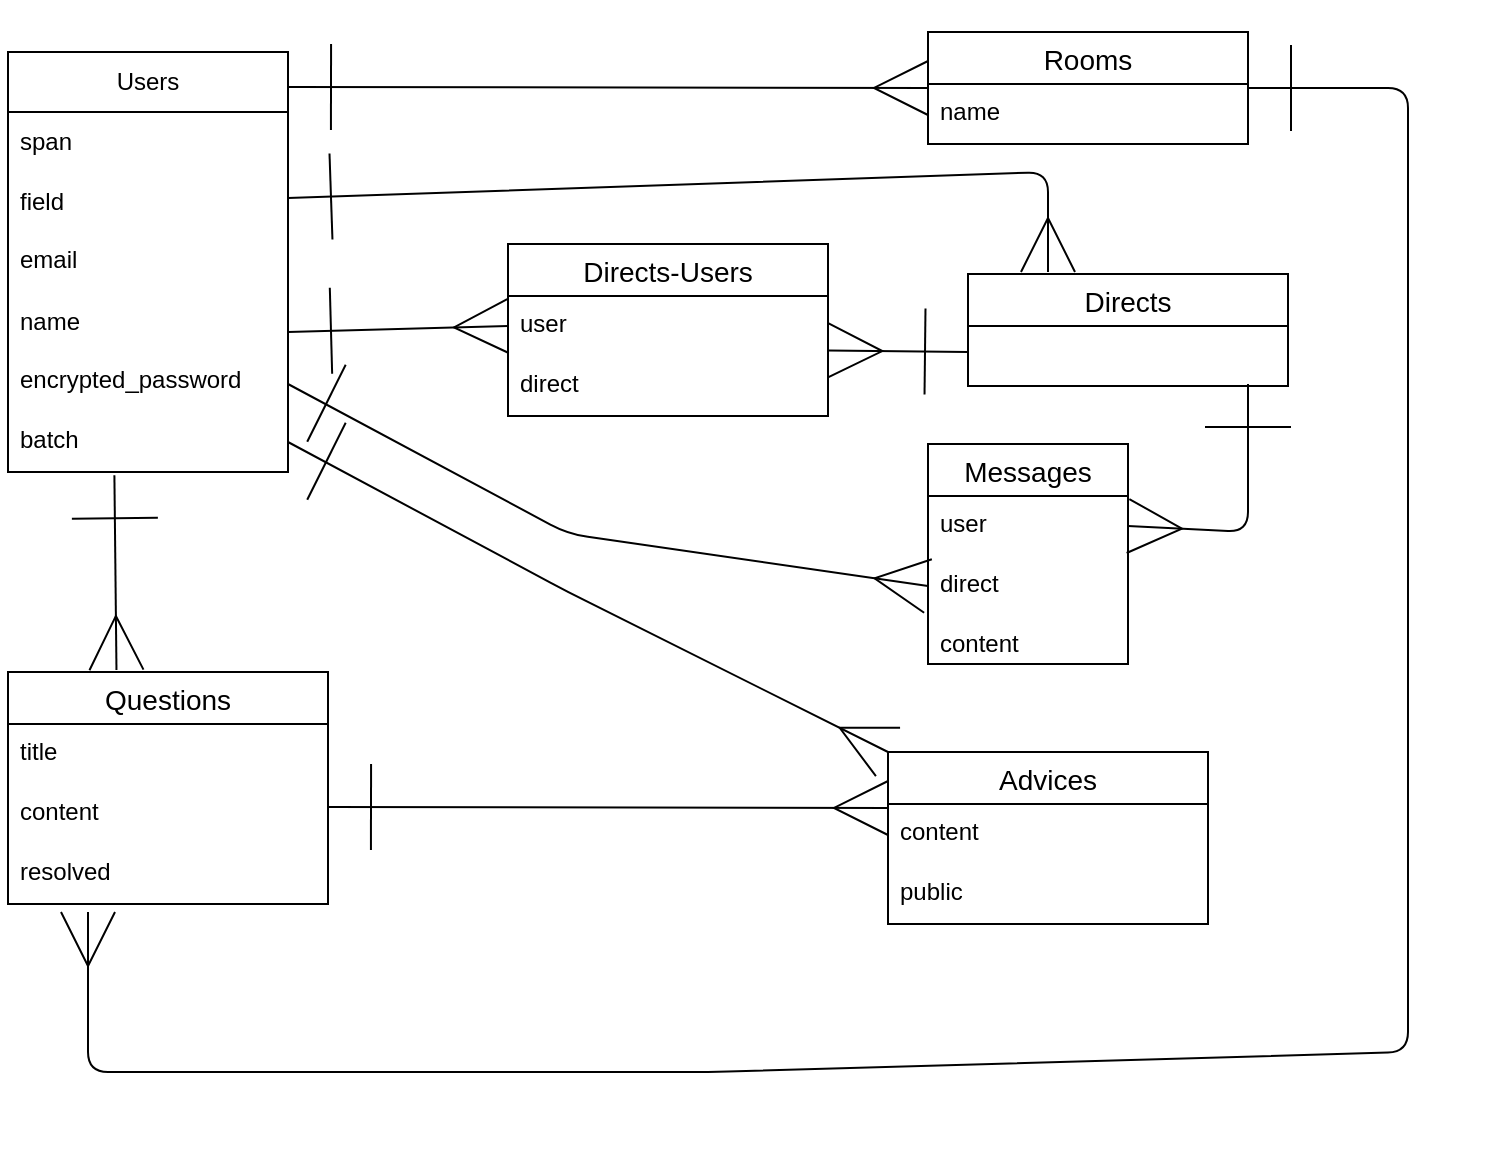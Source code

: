 <mxfile>
    <diagram id="2A7i-quk-qncWkSZUqjW" name="ページ1">
        <mxGraphModel dx="799" dy="563" grid="1" gridSize="10" guides="1" tooltips="1" connect="1" arrows="1" fold="1" page="1" pageScale="1" pageWidth="827" pageHeight="1169" math="0" shadow="0">
            <root>
                <mxCell id="0"/>
                <mxCell id="1" parent="0"/>
                <mxCell id="2" value="Users" style="swimlane;fontStyle=0;childLayout=stackLayout;horizontal=1;startSize=30;horizontalStack=0;resizeParent=1;resizeParentMax=0;resizeLast=0;collapsible=1;marginBottom=0;whiteSpace=wrap;html=1;" parent="1" vertex="1">
                    <mxGeometry x="40" y="30" width="140" height="210" as="geometry"/>
                </mxCell>
                <mxCell id="3" value="span" style="text;strokeColor=none;fillColor=none;align=left;verticalAlign=middle;spacingLeft=4;spacingRight=4;overflow=hidden;points=[[0,0.5],[1,0.5]];portConstraint=eastwest;rotatable=0;whiteSpace=wrap;html=1;" parent="2" vertex="1">
                    <mxGeometry y="30" width="140" height="30" as="geometry"/>
                </mxCell>
                <mxCell id="4" value="field" style="text;strokeColor=none;fillColor=none;align=left;verticalAlign=middle;spacingLeft=4;spacingRight=4;overflow=hidden;points=[[0,0.5],[1,0.5]];portConstraint=eastwest;rotatable=0;whiteSpace=wrap;html=1;" parent="2" vertex="1">
                    <mxGeometry y="60" width="140" height="30" as="geometry"/>
                </mxCell>
                <mxCell id="5" value="email" style="text;strokeColor=none;fillColor=none;spacingLeft=4;spacingRight=4;overflow=hidden;rotatable=0;points=[[0,0.5],[1,0.5]];portConstraint=eastwest;fontSize=12;" parent="2" vertex="1">
                    <mxGeometry y="90" width="140" height="30" as="geometry"/>
                </mxCell>
                <mxCell id="6" value="name" style="text;strokeColor=none;fillColor=none;align=left;verticalAlign=middle;spacingLeft=4;spacingRight=4;overflow=hidden;points=[[0,0.5],[1,0.5]];portConstraint=eastwest;rotatable=0;whiteSpace=wrap;html=1;" parent="2" vertex="1">
                    <mxGeometry y="120" width="140" height="30" as="geometry"/>
                </mxCell>
                <mxCell id="7" value="encrypted_password" style="text;strokeColor=none;fillColor=none;spacingLeft=4;spacingRight=4;overflow=hidden;rotatable=0;points=[[0,0.5],[1,0.5]];portConstraint=eastwest;fontSize=12;" parent="2" vertex="1">
                    <mxGeometry y="150" width="140" height="30" as="geometry"/>
                </mxCell>
                <mxCell id="27" value="batch" style="text;strokeColor=none;fillColor=none;spacingLeft=4;spacingRight=4;overflow=hidden;rotatable=0;points=[[0,0.5],[1,0.5]];portConstraint=eastwest;fontSize=12;" parent="2" vertex="1">
                    <mxGeometry y="180" width="140" height="30" as="geometry"/>
                </mxCell>
                <mxCell id="9" value="Rooms" style="swimlane;fontStyle=0;childLayout=stackLayout;horizontal=1;startSize=26;horizontalStack=0;resizeParent=1;resizeParentMax=0;resizeLast=0;collapsible=1;marginBottom=0;align=center;fontSize=14;" parent="1" vertex="1">
                    <mxGeometry x="500" y="20" width="160" height="56" as="geometry"/>
                </mxCell>
                <mxCell id="10" value="name" style="text;strokeColor=none;fillColor=none;spacingLeft=4;spacingRight=4;overflow=hidden;rotatable=0;points=[[0,0.5],[1,0.5]];portConstraint=eastwest;fontSize=12;" parent="9" vertex="1">
                    <mxGeometry y="26" width="160" height="30" as="geometry"/>
                </mxCell>
                <mxCell id="11" value="Questions" style="swimlane;fontStyle=0;childLayout=stackLayout;horizontal=1;startSize=26;horizontalStack=0;resizeParent=1;resizeParentMax=0;resizeLast=0;collapsible=1;marginBottom=0;align=center;fontSize=14;" parent="1" vertex="1">
                    <mxGeometry x="40" y="340" width="160" height="116" as="geometry"/>
                </mxCell>
                <mxCell id="12" value="title" style="text;strokeColor=none;fillColor=none;spacingLeft=4;spacingRight=4;overflow=hidden;rotatable=0;points=[[0,0.5],[1,0.5]];portConstraint=eastwest;fontSize=12;" parent="11" vertex="1">
                    <mxGeometry y="26" width="160" height="30" as="geometry"/>
                </mxCell>
                <mxCell id="13" value="content" style="text;strokeColor=none;fillColor=none;spacingLeft=4;spacingRight=4;overflow=hidden;rotatable=0;points=[[0,0.5],[1,0.5]];portConstraint=eastwest;fontSize=12;" parent="11" vertex="1">
                    <mxGeometry y="56" width="160" height="30" as="geometry"/>
                </mxCell>
                <mxCell id="46" value="resolved" style="text;strokeColor=none;fillColor=none;spacingLeft=4;spacingRight=4;overflow=hidden;rotatable=0;points=[[0,0.5],[1,0.5]];portConstraint=eastwest;fontSize=12;" vertex="1" parent="11">
                    <mxGeometry y="86" width="160" height="30" as="geometry"/>
                </mxCell>
                <mxCell id="14" value="Advices" style="swimlane;fontStyle=0;childLayout=stackLayout;horizontal=1;startSize=26;horizontalStack=0;resizeParent=1;resizeParentMax=0;resizeLast=0;collapsible=1;marginBottom=0;align=center;fontSize=14;" parent="1" vertex="1">
                    <mxGeometry x="480" y="380" width="160" height="86" as="geometry"/>
                </mxCell>
                <mxCell id="15" value="content" style="text;strokeColor=none;fillColor=none;spacingLeft=4;spacingRight=4;overflow=hidden;rotatable=0;points=[[0,0.5],[1,0.5]];portConstraint=eastwest;fontSize=12;" parent="14" vertex="1">
                    <mxGeometry y="26" width="160" height="30" as="geometry"/>
                </mxCell>
                <mxCell id="28" value="public" style="text;strokeColor=none;fillColor=none;spacingLeft=4;spacingRight=4;overflow=hidden;rotatable=0;points=[[0,0.5],[1,0.5]];portConstraint=eastwest;fontSize=12;" parent="14" vertex="1">
                    <mxGeometry y="56" width="160" height="30" as="geometry"/>
                </mxCell>
                <mxCell id="19" style="edgeStyle=none;jumpStyle=line;jumpSize=6;html=1;exitX=1;exitY=0.5;exitDx=0;exitDy=0;entryX=0;entryY=0.5;entryDx=0;entryDy=0;strokeWidth=1;startArrow=ERone;startFill=0;endArrow=ERmany;endFill=0;startSize=41;endSize=25;sourcePerimeterSpacing=11;targetPerimeterSpacing=13;" parent="1" target="9" edge="1">
                    <mxGeometry relative="1" as="geometry">
                        <mxPoint x="230" y="47.5" as="targetPoint"/>
                        <mxPoint x="180" y="47.5" as="sourcePoint"/>
                    </mxGeometry>
                </mxCell>
                <mxCell id="20" style="edgeStyle=none;jumpStyle=line;jumpSize=6;html=1;entryX=0.339;entryY=-0.009;entryDx=0;entryDy=0;strokeWidth=1;startArrow=ERone;startFill=0;endArrow=ERmany;endFill=0;startSize=41;endSize=25;sourcePerimeterSpacing=11;targetPerimeterSpacing=13;entryPerimeter=0;exitX=0.38;exitY=1.053;exitDx=0;exitDy=0;exitPerimeter=0;" parent="1" target="11" edge="1">
                    <mxGeometry relative="1" as="geometry">
                        <mxPoint x="414" y="260.5" as="targetPoint"/>
                        <mxPoint x="93.2" y="241.59" as="sourcePoint"/>
                    </mxGeometry>
                </mxCell>
                <mxCell id="21" style="edgeStyle=none;jumpStyle=line;jumpSize=6;html=1;exitX=1;exitY=0.5;exitDx=0;exitDy=0;strokeWidth=1;startArrow=ERone;startFill=0;endArrow=ERmany;endFill=0;startSize=41;endSize=25;sourcePerimeterSpacing=11;targetPerimeterSpacing=13;" parent="1" edge="1">
                    <mxGeometry relative="1" as="geometry">
                        <mxPoint x="480" y="408" as="targetPoint"/>
                        <mxPoint x="200" y="407.5" as="sourcePoint"/>
                    </mxGeometry>
                </mxCell>
                <mxCell id="22" style="edgeStyle=none;jumpStyle=line;jumpSize=6;html=1;exitX=1;exitY=0.5;exitDx=0;exitDy=0;entryX=0;entryY=0;entryDx=0;entryDy=0;strokeWidth=1;startArrow=ERone;startFill=0;endArrow=ERmany;endFill=0;startSize=41;endSize=25;sourcePerimeterSpacing=11;targetPerimeterSpacing=13;" parent="1" target="14" edge="1">
                    <mxGeometry relative="1" as="geometry">
                        <mxPoint x="490" y="240.5" as="targetPoint"/>
                        <mxPoint x="180" y="225" as="sourcePoint"/>
                        <Array as="points">
                            <mxPoint x="210" y="240"/>
                            <mxPoint x="320" y="300"/>
                        </Array>
                    </mxGeometry>
                </mxCell>
                <mxCell id="23" style="edgeStyle=none;jumpStyle=line;jumpSize=6;html=1;strokeWidth=1;startArrow=ERone;startFill=0;endArrow=ERmany;endFill=0;startSize=41;endSize=25;sourcePerimeterSpacing=11;targetPerimeterSpacing=13;exitX=1;exitY=0.5;exitDx=0;exitDy=0;" parent="1" source="9" edge="1">
                    <mxGeometry relative="1" as="geometry">
                        <mxPoint x="80" y="460" as="targetPoint"/>
                        <mxPoint x="740" y="20" as="sourcePoint"/>
                        <Array as="points">
                            <mxPoint x="740" y="48"/>
                            <mxPoint x="740" y="254"/>
                            <mxPoint x="740" y="530"/>
                            <mxPoint x="390" y="540"/>
                            <mxPoint x="80" y="540"/>
                        </Array>
                    </mxGeometry>
                </mxCell>
                <mxCell id="24" value="Directs" style="swimlane;fontStyle=0;childLayout=stackLayout;horizontal=1;startSize=26;horizontalStack=0;resizeParent=1;resizeParentMax=0;resizeLast=0;collapsible=1;marginBottom=0;align=center;fontSize=14;" parent="1" vertex="1">
                    <mxGeometry x="520" y="141" width="160" height="56" as="geometry"/>
                </mxCell>
                <mxCell id="30" value="Directs-Users" style="swimlane;fontStyle=0;childLayout=stackLayout;horizontal=1;startSize=26;horizontalStack=0;resizeParent=1;resizeParentMax=0;resizeLast=0;collapsible=1;marginBottom=0;align=center;fontSize=14;" parent="1" vertex="1">
                    <mxGeometry x="290" y="126" width="160" height="86" as="geometry"/>
                </mxCell>
                <mxCell id="31" value="user" style="text;strokeColor=none;fillColor=none;spacingLeft=4;spacingRight=4;overflow=hidden;rotatable=0;points=[[0,0.5],[1,0.5]];portConstraint=eastwest;fontSize=12;" parent="30" vertex="1">
                    <mxGeometry y="26" width="160" height="30" as="geometry"/>
                </mxCell>
                <mxCell id="32" value="direct" style="text;strokeColor=none;fillColor=none;spacingLeft=4;spacingRight=4;overflow=hidden;rotatable=0;points=[[0,0.5],[1,0.5]];portConstraint=eastwest;fontSize=12;" parent="30" vertex="1">
                    <mxGeometry y="56" width="160" height="30" as="geometry"/>
                </mxCell>
                <mxCell id="35" style="edgeStyle=none;jumpStyle=line;jumpSize=6;html=1;exitX=1;exitY=0.5;exitDx=0;exitDy=0;entryX=0;entryY=0.5;entryDx=0;entryDy=0;strokeWidth=1;startArrow=ERone;startFill=0;endArrow=ERmany;endFill=0;startSize=41;endSize=25;sourcePerimeterSpacing=11;targetPerimeterSpacing=13;" parent="1" target="31" edge="1">
                    <mxGeometry relative="1" as="geometry">
                        <mxPoint x="480" y="325" as="targetPoint"/>
                        <mxPoint x="180" y="170" as="sourcePoint"/>
                    </mxGeometry>
                </mxCell>
                <mxCell id="36" style="edgeStyle=none;jumpStyle=line;jumpSize=6;html=1;exitX=1;exitY=0.5;exitDx=0;exitDy=0;strokeWidth=1;startArrow=ERone;startFill=0;endArrow=ERmany;endFill=0;startSize=41;endSize=25;sourcePerimeterSpacing=11;targetPerimeterSpacing=13;entryX=1.001;entryY=0.907;entryDx=0;entryDy=0;entryPerimeter=0;" parent="1" target="31" edge="1">
                    <mxGeometry relative="1" as="geometry">
                        <mxPoint x="460" y="205" as="targetPoint"/>
                        <mxPoint x="520" y="180" as="sourcePoint"/>
                    </mxGeometry>
                </mxCell>
                <mxCell id="37" value="Messages" style="swimlane;fontStyle=0;childLayout=stackLayout;horizontal=1;startSize=26;horizontalStack=0;resizeParent=1;resizeParentMax=0;resizeLast=0;collapsible=1;marginBottom=0;align=center;fontSize=14;" parent="1" vertex="1">
                    <mxGeometry x="500" y="226" width="100" height="110" as="geometry"/>
                </mxCell>
                <mxCell id="38" value="user" style="text;strokeColor=none;fillColor=none;spacingLeft=4;spacingRight=4;overflow=hidden;rotatable=0;points=[[0,0.5],[1,0.5]];portConstraint=eastwest;fontSize=12;" parent="37" vertex="1">
                    <mxGeometry y="26" width="100" height="30" as="geometry"/>
                </mxCell>
                <mxCell id="39" value="direct" style="text;strokeColor=none;fillColor=none;spacingLeft=4;spacingRight=4;overflow=hidden;rotatable=0;points=[[0,0.5],[1,0.5]];portConstraint=eastwest;fontSize=12;" parent="37" vertex="1">
                    <mxGeometry y="56" width="100" height="30" as="geometry"/>
                </mxCell>
                <mxCell id="40" value="content" style="text;strokeColor=none;fillColor=none;spacingLeft=4;spacingRight=4;overflow=hidden;rotatable=0;points=[[0,0.5],[1,0.5]];portConstraint=eastwest;fontSize=12;" parent="37" vertex="1">
                    <mxGeometry y="86" width="100" height="24" as="geometry"/>
                </mxCell>
                <mxCell id="42" style="edgeStyle=none;jumpStyle=line;jumpSize=6;html=1;exitX=1;exitY=0.5;exitDx=0;exitDy=0;entryX=0;entryY=0.5;entryDx=0;entryDy=0;strokeWidth=1;startArrow=ERone;startFill=0;endArrow=ERmany;endFill=0;startSize=41;endSize=25;sourcePerimeterSpacing=11;targetPerimeterSpacing=13;" parent="1" target="39" edge="1">
                    <mxGeometry relative="1" as="geometry">
                        <mxPoint x="480" y="351" as="targetPoint"/>
                        <mxPoint x="180" y="196" as="sourcePoint"/>
                        <Array as="points">
                            <mxPoint x="210" y="211"/>
                            <mxPoint x="320" y="271"/>
                        </Array>
                    </mxGeometry>
                </mxCell>
                <mxCell id="44" style="edgeStyle=none;jumpStyle=line;jumpSize=6;html=1;strokeWidth=1;startArrow=ERone;startFill=0;endArrow=ERmany;endFill=0;startSize=41;endSize=25;sourcePerimeterSpacing=11;targetPerimeterSpacing=13;exitX=0.38;exitY=1.053;exitDx=0;exitDy=0;exitPerimeter=0;entryX=1;entryY=0.5;entryDx=0;entryDy=0;" parent="1" target="38" edge="1">
                    <mxGeometry relative="1" as="geometry">
                        <mxPoint x="660" y="300" as="targetPoint"/>
                        <mxPoint x="660" y="196.0" as="sourcePoint"/>
                        <Array as="points">
                            <mxPoint x="660" y="270"/>
                        </Array>
                    </mxGeometry>
                </mxCell>
                <mxCell id="45" style="edgeStyle=none;jumpStyle=line;jumpSize=6;html=1;exitX=1;exitY=0.5;exitDx=0;exitDy=0;strokeWidth=1;startArrow=ERone;startFill=0;endArrow=ERmany;endFill=0;startSize=41;endSize=25;sourcePerimeterSpacing=11;targetPerimeterSpacing=13;" parent="1" edge="1">
                    <mxGeometry relative="1" as="geometry">
                        <mxPoint x="560" y="140" as="targetPoint"/>
                        <mxPoint x="180" y="103" as="sourcePoint"/>
                        <Array as="points">
                            <mxPoint x="560" y="90"/>
                        </Array>
                    </mxGeometry>
                </mxCell>
            </root>
        </mxGraphModel>
    </diagram>
</mxfile>